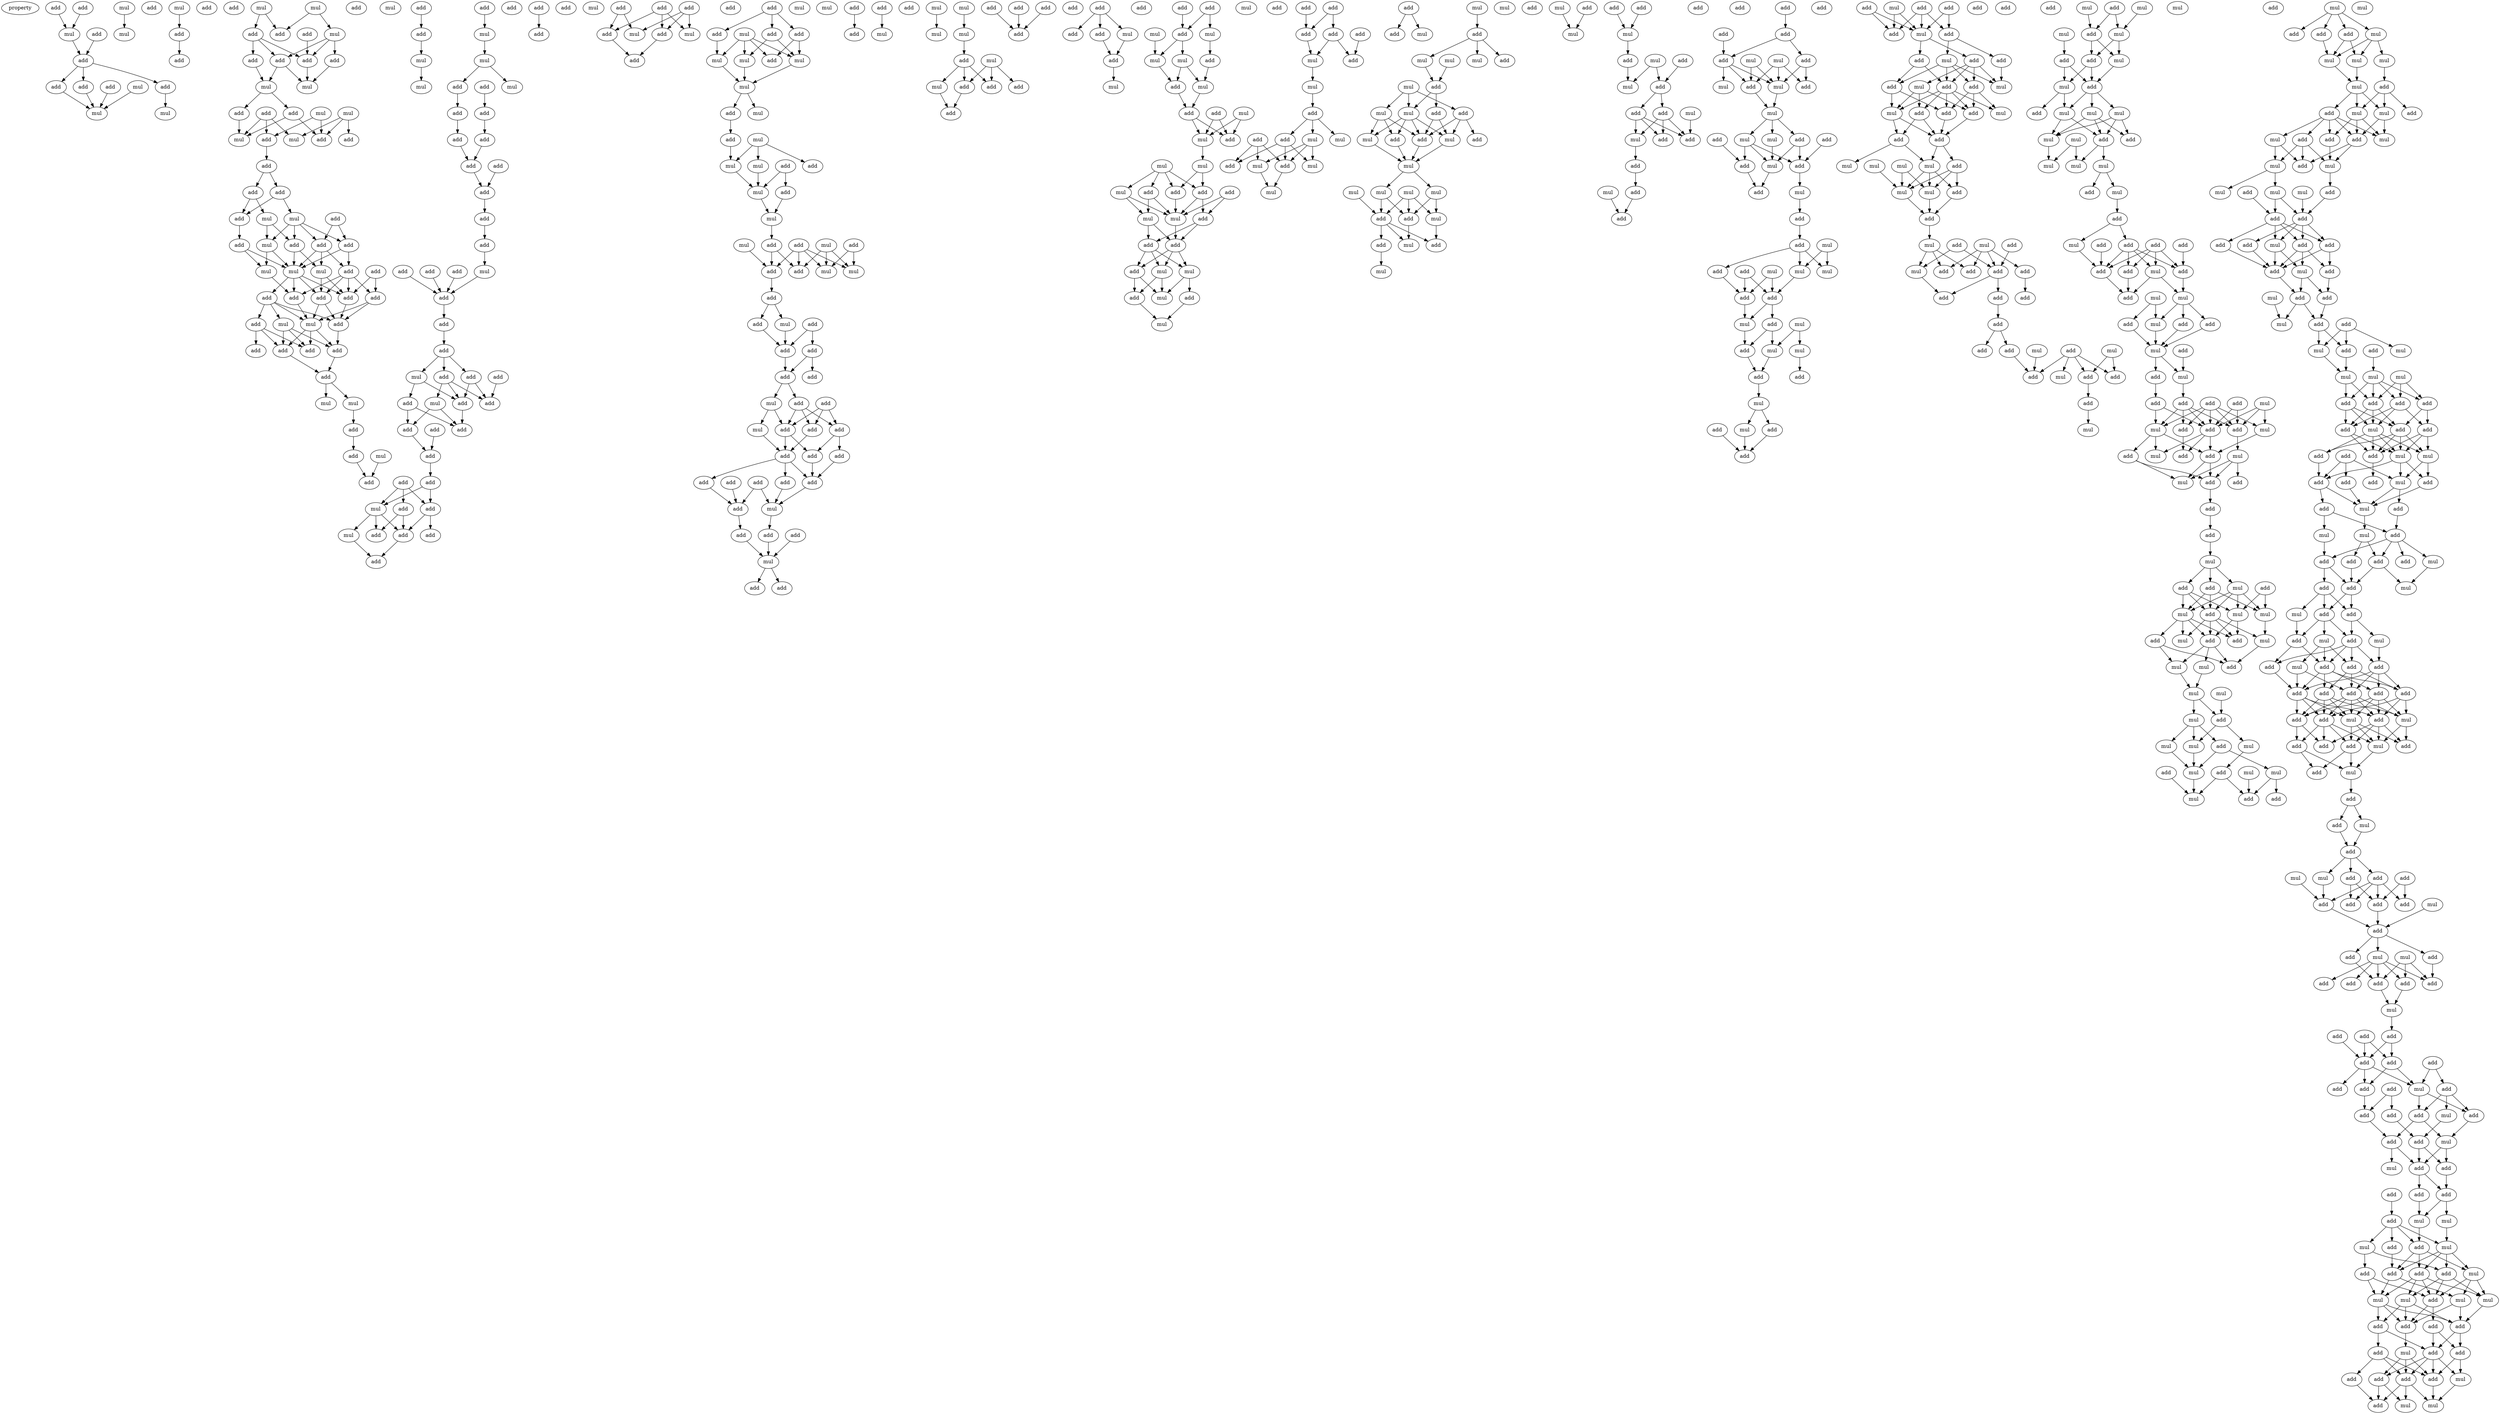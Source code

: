 digraph {
    node [fontcolor=black]
    property [mul=2,lf=1.4]
    0 [ label = add ];
    1 [ label = mul ];
    2 [ label = add ];
    3 [ label = add ];
    4 [ label = mul ];
    5 [ label = mul ];
    6 [ label = add ];
    7 [ label = add ];
    8 [ label = add ];
    9 [ label = add ];
    10 [ label = mul ];
    11 [ label = add ];
    12 [ label = mul ];
    13 [ label = mul ];
    14 [ label = add ];
    15 [ label = mul ];
    16 [ label = add ];
    17 [ label = add ];
    18 [ label = add ];
    19 [ label = mul ];
    20 [ label = mul ];
    21 [ label = add ];
    22 [ label = add ];
    23 [ label = add ];
    24 [ label = add ];
    25 [ label = mul ];
    26 [ label = add ];
    27 [ label = add ];
    28 [ label = add ];
    29 [ label = add ];
    30 [ label = add ];
    31 [ label = mul ];
    32 [ label = mul ];
    33 [ label = add ];
    34 [ label = mul ];
    35 [ label = mul ];
    36 [ label = add ];
    37 [ label = add ];
    38 [ label = add ];
    39 [ label = mul ];
    40 [ label = add ];
    41 [ label = add ];
    42 [ label = mul ];
    43 [ label = add ];
    44 [ label = add ];
    45 [ label = add ];
    46 [ label = mul ];
    47 [ label = add ];
    48 [ label = mul ];
    49 [ label = add ];
    50 [ label = mul ];
    51 [ label = add ];
    52 [ label = add ];
    53 [ label = add ];
    54 [ label = add ];
    55 [ label = mul ];
    56 [ label = mul ];
    57 [ label = add ];
    58 [ label = add ];
    59 [ label = mul ];
    60 [ label = add ];
    61 [ label = add ];
    62 [ label = add ];
    63 [ label = add ];
    64 [ label = add ];
    65 [ label = add ];
    66 [ label = mul ];
    67 [ label = add ];
    68 [ label = mul ];
    69 [ label = add ];
    70 [ label = add ];
    71 [ label = add ];
    72 [ label = add ];
    73 [ label = add ];
    74 [ label = mul ];
    75 [ label = mul ];
    76 [ label = mul ];
    77 [ label = add ];
    78 [ label = add ];
    79 [ label = mul ];
    80 [ label = add ];
    81 [ label = add ];
    82 [ label = add ];
    83 [ label = add ];
    84 [ label = mul ];
    85 [ label = mul ];
    86 [ label = mul ];
    87 [ label = mul ];
    88 [ label = mul ];
    89 [ label = add ];
    90 [ label = add ];
    91 [ label = add ];
    92 [ label = add ];
    93 [ label = add ];
    94 [ label = add ];
    95 [ label = add ];
    96 [ label = add ];
    97 [ label = add ];
    98 [ label = add ];
    99 [ label = add ];
    100 [ label = add ];
    101 [ label = add ];
    102 [ label = add ];
    103 [ label = add ];
    104 [ label = add ];
    105 [ label = add ];
    106 [ label = add ];
    107 [ label = mul ];
    108 [ label = add ];
    109 [ label = add ];
    110 [ label = add ];
    111 [ label = add ];
    112 [ label = add ];
    113 [ label = mul ];
    114 [ label = add ];
    115 [ label = add ];
    116 [ label = mul ];
    117 [ label = add ];
    118 [ label = add ];
    119 [ label = add ];
    120 [ label = add ];
    121 [ label = add ];
    122 [ label = add ];
    123 [ label = add ];
    124 [ label = add ];
    125 [ label = mul ];
    126 [ label = mul ];
    127 [ label = add ];
    128 [ label = add ];
    129 [ label = add ];
    130 [ label = mul ];
    131 [ label = add ];
    132 [ label = add ];
    133 [ label = add ];
    134 [ label = add ];
    135 [ label = add ];
    136 [ label = add ];
    137 [ label = mul ];
    138 [ label = add ];
    139 [ label = add ];
    140 [ label = mul ];
    141 [ label = add ];
    142 [ label = add ];
    143 [ label = add ];
    144 [ label = add ];
    145 [ label = add ];
    146 [ label = add ];
    147 [ label = mul ];
    148 [ label = add ];
    149 [ label = mul ];
    150 [ label = mul ];
    151 [ label = mul ];
    152 [ label = mul ];
    153 [ label = add ];
    154 [ label = mul ];
    155 [ label = mul ];
    156 [ label = mul ];
    157 [ label = add ];
    158 [ label = add ];
    159 [ label = mul ];
    160 [ label = mul ];
    161 [ label = add ];
    162 [ label = mul ];
    163 [ label = add ];
    164 [ label = mul ];
    165 [ label = add ];
    166 [ label = mul ];
    167 [ label = add ];
    168 [ label = mul ];
    169 [ label = add ];
    170 [ label = add ];
    171 [ label = mul ];
    172 [ label = add ];
    173 [ label = mul ];
    174 [ label = add ];
    175 [ label = add ];
    176 [ label = add ];
    177 [ label = mul ];
    178 [ label = mul ];
    179 [ label = add ];
    180 [ label = add ];
    181 [ label = add ];
    182 [ label = add ];
    183 [ label = mul ];
    184 [ label = add ];
    185 [ label = add ];
    186 [ label = add ];
    187 [ label = add ];
    188 [ label = mul ];
    189 [ label = add ];
    190 [ label = add ];
    191 [ label = add ];
    192 [ label = add ];
    193 [ label = add ];
    194 [ label = add ];
    195 [ label = add ];
    196 [ label = add ];
    197 [ label = add ];
    198 [ label = add ];
    199 [ label = mul ];
    200 [ label = add ];
    201 [ label = add ];
    202 [ label = add ];
    203 [ label = mul ];
    204 [ label = add ];
    205 [ label = add ];
    206 [ label = add ];
    207 [ label = add ];
    208 [ label = add ];
    209 [ label = add ];
    210 [ label = mul ];
    211 [ label = mul ];
    212 [ label = mul ];
    213 [ label = mul ];
    214 [ label = add ];
    215 [ label = add ];
    216 [ label = add ];
    217 [ label = mul ];
    218 [ label = add ];
    219 [ label = add ];
    220 [ label = mul ];
    221 [ label = mul ];
    222 [ label = add ];
    223 [ label = add ];
    224 [ label = add ];
    225 [ label = add ];
    226 [ label = add ];
    227 [ label = add ];
    228 [ label = add ];
    229 [ label = add ];
    230 [ label = add ];
    231 [ label = mul ];
    232 [ label = add ];
    233 [ label = add ];
    234 [ label = mul ];
    235 [ label = mul ];
    236 [ label = add ];
    237 [ label = mul ];
    238 [ label = mul ];
    239 [ label = add ];
    240 [ label = add ];
    241 [ label = mul ];
    242 [ label = mul ];
    243 [ label = add ];
    244 [ label = mul ];
    245 [ label = add ];
    246 [ label = add ];
    247 [ label = mul ];
    248 [ label = mul ];
    249 [ label = add ];
    250 [ label = mul ];
    251 [ label = mul ];
    252 [ label = add ];
    253 [ label = add ];
    254 [ label = add ];
    255 [ label = mul ];
    256 [ label = add ];
    257 [ label = mul ];
    258 [ label = mul ];
    259 [ label = add ];
    260 [ label = add ];
    261 [ label = add ];
    262 [ label = mul ];
    263 [ label = add ];
    264 [ label = mul ];
    265 [ label = add ];
    266 [ label = add ];
    267 [ label = mul ];
    268 [ label = add ];
    269 [ label = mul ];
    270 [ label = add ];
    271 [ label = add ];
    272 [ label = add ];
    273 [ label = add ];
    274 [ label = add ];
    275 [ label = mul ];
    276 [ label = add ];
    277 [ label = mul ];
    278 [ label = add ];
    279 [ label = add ];
    280 [ label = add ];
    281 [ label = mul ];
    282 [ label = mul ];
    283 [ label = add ];
    284 [ label = add ];
    285 [ label = mul ];
    286 [ label = mul ];
    287 [ label = mul ];
    288 [ label = add ];
    289 [ label = mul ];
    290 [ label = add ];
    291 [ label = mul ];
    292 [ label = mul ];
    293 [ label = add ];
    294 [ label = mul ];
    295 [ label = mul ];
    296 [ label = add ];
    297 [ label = mul ];
    298 [ label = add ];
    299 [ label = mul ];
    300 [ label = add ];
    301 [ label = mul ];
    302 [ label = add ];
    303 [ label = mul ];
    304 [ label = mul ];
    305 [ label = add ];
    306 [ label = add ];
    307 [ label = mul ];
    308 [ label = add ];
    309 [ label = mul ];
    310 [ label = mul ];
    311 [ label = mul ];
    312 [ label = mul ];
    313 [ label = add ];
    314 [ label = mul ];
    315 [ label = add ];
    316 [ label = mul ];
    317 [ label = add ];
    318 [ label = mul ];
    319 [ label = add ];
    320 [ label = add ];
    321 [ label = mul ];
    322 [ label = mul ];
    323 [ label = add ];
    324 [ label = add ];
    325 [ label = add ];
    326 [ label = mul ];
    327 [ label = add ];
    328 [ label = mul ];
    329 [ label = mul ];
    330 [ label = add ];
    331 [ label = add ];
    332 [ label = add ];
    333 [ label = add ];
    334 [ label = mul ];
    335 [ label = add ];
    336 [ label = mul ];
    337 [ label = add ];
    338 [ label = add ];
    339 [ label = add ];
    340 [ label = mul ];
    341 [ label = add ];
    342 [ label = mul ];
    343 [ label = add ];
    344 [ label = add ];
    345 [ label = add ];
    346 [ label = add ];
    347 [ label = add ];
    348 [ label = mul ];
    349 [ label = mul ];
    350 [ label = add ];
    351 [ label = add ];
    352 [ label = mul ];
    353 [ label = add ];
    354 [ label = mul ];
    355 [ label = add ];
    356 [ label = mul ];
    357 [ label = mul ];
    358 [ label = add ];
    359 [ label = mul ];
    360 [ label = add ];
    361 [ label = add ];
    362 [ label = add ];
    363 [ label = add ];
    364 [ label = mul ];
    365 [ label = mul ];
    366 [ label = add ];
    367 [ label = add ];
    368 [ label = add ];
    369 [ label = mul ];
    370 [ label = add ];
    371 [ label = mul ];
    372 [ label = mul ];
    373 [ label = add ];
    374 [ label = add ];
    375 [ label = mul ];
    376 [ label = add ];
    377 [ label = add ];
    378 [ label = mul ];
    379 [ label = mul ];
    380 [ label = add ];
    381 [ label = mul ];
    382 [ label = mul ];
    383 [ label = add ];
    384 [ label = add ];
    385 [ label = add ];
    386 [ label = mul ];
    387 [ label = add ];
    388 [ label = add ];
    389 [ label = mul ];
    390 [ label = add ];
    391 [ label = add ];
    392 [ label = add ];
    393 [ label = mul ];
    394 [ label = add ];
    395 [ label = add ];
    396 [ label = mul ];
    397 [ label = add ];
    398 [ label = add ];
    399 [ label = add ];
    400 [ label = add ];
    401 [ label = mul ];
    402 [ label = add ];
    403 [ label = mul ];
    404 [ label = add ];
    405 [ label = mul ];
    406 [ label = add ];
    407 [ label = mul ];
    408 [ label = add ];
    409 [ label = mul ];
    410 [ label = add ];
    411 [ label = add ];
    412 [ label = add ];
    413 [ label = add ];
    414 [ label = mul ];
    415 [ label = add ];
    416 [ label = mul ];
    417 [ label = mul ];
    418 [ label = mul ];
    419 [ label = add ];
    420 [ label = mul ];
    421 [ label = mul ];
    422 [ label = add ];
    423 [ label = mul ];
    424 [ label = add ];
    425 [ label = add ];
    426 [ label = mul ];
    427 [ label = add ];
    428 [ label = add ];
    429 [ label = mul ];
    430 [ label = add ];
    431 [ label = add ];
    432 [ label = add ];
    433 [ label = add ];
    434 [ label = add ];
    435 [ label = add ];
    436 [ label = add ];
    437 [ label = add ];
    438 [ label = mul ];
    439 [ label = mul ];
    440 [ label = add ];
    441 [ label = mul ];
    442 [ label = add ];
    443 [ label = add ];
    444 [ label = add ];
    445 [ label = add ];
    446 [ label = mul ];
    447 [ label = add ];
    448 [ label = add ];
    449 [ label = add ];
    450 [ label = add ];
    451 [ label = mul ];
    452 [ label = mul ];
    453 [ label = add ];
    454 [ label = mul ];
    455 [ label = mul ];
    456 [ label = add ];
    457 [ label = add ];
    458 [ label = mul ];
    459 [ label = add ];
    460 [ label = mul ];
    461 [ label = mul ];
    462 [ label = add ];
    463 [ label = mul ];
    464 [ label = mul ];
    465 [ label = mul ];
    466 [ label = mul ];
    467 [ label = add ];
    468 [ label = add ];
    469 [ label = mul ];
    470 [ label = mul ];
    471 [ label = mul ];
    472 [ label = add ];
    473 [ label = mul ];
    474 [ label = mul ];
    475 [ label = add ];
    476 [ label = add ];
    477 [ label = add ];
    478 [ label = add ];
    479 [ label = add ];
    480 [ label = mul ];
    481 [ label = add ];
    482 [ label = mul ];
    483 [ label = add ];
    484 [ label = add ];
    485 [ label = mul ];
    486 [ label = mul ];
    487 [ label = add ];
    488 [ label = add ];
    489 [ label = add ];
    490 [ label = mul ];
    491 [ label = add ];
    492 [ label = add ];
    493 [ label = mul ];
    494 [ label = add ];
    495 [ label = mul ];
    496 [ label = add ];
    497 [ label = add ];
    498 [ label = mul ];
    499 [ label = add ];
    500 [ label = add ];
    501 [ label = add ];
    502 [ label = add ];
    503 [ label = mul ];
    504 [ label = add ];
    505 [ label = mul ];
    506 [ label = add ];
    507 [ label = add ];
    508 [ label = mul ];
    509 [ label = mul ];
    510 [ label = add ];
    511 [ label = add ];
    512 [ label = mul ];
    513 [ label = add ];
    514 [ label = add ];
    515 [ label = add ];
    516 [ label = mul ];
    517 [ label = add ];
    518 [ label = add ];
    519 [ label = add ];
    520 [ label = mul ];
    521 [ label = add ];
    522 [ label = mul ];
    523 [ label = mul ];
    524 [ label = mul ];
    525 [ label = add ];
    526 [ label = mul ];
    527 [ label = add ];
    528 [ label = add ];
    529 [ label = add ];
    530 [ label = mul ];
    531 [ label = add ];
    532 [ label = mul ];
    533 [ label = mul ];
    534 [ label = mul ];
    535 [ label = mul ];
    536 [ label = add ];
    537 [ label = mul ];
    538 [ label = mul ];
    539 [ label = add ];
    540 [ label = mul ];
    541 [ label = mul ];
    542 [ label = mul ];
    543 [ label = mul ];
    544 [ label = add ];
    545 [ label = add ];
    546 [ label = mul ];
    547 [ label = add ];
    548 [ label = mul ];
    549 [ label = add ];
    550 [ label = mul ];
    551 [ label = add ];
    552 [ label = add ];
    553 [ label = mul ];
    554 [ label = add ];
    555 [ label = mul ];
    556 [ label = mul ];
    557 [ label = mul ];
    558 [ label = add ];
    559 [ label = mul ];
    560 [ label = mul ];
    561 [ label = add ];
    562 [ label = add ];
    563 [ label = mul ];
    564 [ label = add ];
    565 [ label = add ];
    566 [ label = add ];
    567 [ label = mul ];
    568 [ label = mul ];
    569 [ label = mul ];
    570 [ label = mul ];
    571 [ label = add ];
    572 [ label = mul ];
    573 [ label = add ];
    574 [ label = add ];
    575 [ label = mul ];
    576 [ label = mul ];
    577 [ label = add ];
    578 [ label = add ];
    579 [ label = add ];
    580 [ label = add ];
    581 [ label = add ];
    582 [ label = add ];
    583 [ label = mul ];
    584 [ label = add ];
    585 [ label = add ];
    586 [ label = mul ];
    587 [ label = add ];
    588 [ label = mul ];
    589 [ label = add ];
    590 [ label = add ];
    591 [ label = mul ];
    592 [ label = add ];
    593 [ label = mul ];
    594 [ label = mul ];
    595 [ label = add ];
    596 [ label = add ];
    597 [ label = mul ];
    598 [ label = mul ];
    599 [ label = mul ];
    600 [ label = add ];
    601 [ label = add ];
    602 [ label = add ];
    603 [ label = add ];
    604 [ label = mul ];
    605 [ label = add ];
    606 [ label = add ];
    607 [ label = add ];
    608 [ label = add ];
    609 [ label = add ];
    610 [ label = mul ];
    611 [ label = add ];
    612 [ label = mul ];
    613 [ label = add ];
    614 [ label = add ];
    615 [ label = add ];
    616 [ label = mul ];
    617 [ label = add ];
    618 [ label = add ];
    619 [ label = mul ];
    620 [ label = add ];
    621 [ label = mul ];
    622 [ label = mul ];
    623 [ label = add ];
    624 [ label = mul ];
    625 [ label = add ];
    626 [ label = add ];
    627 [ label = add ];
    628 [ label = add ];
    629 [ label = add ];
    630 [ label = mul ];
    631 [ label = add ];
    632 [ label = mul ];
    633 [ label = add ];
    634 [ label = add ];
    635 [ label = add ];
    636 [ label = mul ];
    637 [ label = add ];
    638 [ label = mul ];
    639 [ label = add ];
    640 [ label = add ];
    641 [ label = mul ];
    642 [ label = add ];
    643 [ label = add ];
    644 [ label = add ];
    645 [ label = add ];
    646 [ label = add ];
    647 [ label = add ];
    648 [ label = add ];
    649 [ label = add ];
    650 [ label = mul ];
    651 [ label = add ];
    652 [ label = add ];
    653 [ label = mul ];
    654 [ label = add ];
    655 [ label = add ];
    656 [ label = add ];
    657 [ label = add ];
    658 [ label = mul ];
    659 [ label = add ];
    660 [ label = mul ];
    661 [ label = add ];
    662 [ label = add ];
    663 [ label = mul ];
    664 [ label = add ];
    665 [ label = mul ];
    666 [ label = add ];
    667 [ label = add ];
    668 [ label = mul ];
    669 [ label = add ];
    670 [ label = add ];
    671 [ label = mul ];
    672 [ label = add ];
    673 [ label = add ];
    674 [ label = add ];
    675 [ label = add ];
    676 [ label = add ];
    677 [ label = mul ];
    678 [ label = mul ];
    679 [ label = add ];
    680 [ label = add ];
    681 [ label = add ];
    682 [ label = add ];
    683 [ label = add ];
    684 [ label = add ];
    685 [ label = mul ];
    686 [ label = add ];
    687 [ label = add ];
    688 [ label = add ];
    689 [ label = add ];
    690 [ label = add ];
    691 [ label = add ];
    692 [ label = add ];
    693 [ label = mul ];
    694 [ label = add ];
    695 [ label = add ];
    696 [ label = add ];
    697 [ label = mul ];
    698 [ label = add ];
    699 [ label = add ];
    700 [ label = add ];
    701 [ label = add ];
    702 [ label = add ];
    703 [ label = add ];
    704 [ label = mul ];
    705 [ label = add ];
    706 [ label = add ];
    707 [ label = mul ];
    708 [ label = add ];
    709 [ label = add ];
    710 [ label = add ];
    711 [ label = mul ];
    712 [ label = mul ];
    713 [ label = add ];
    714 [ label = mul ];
    715 [ label = add ];
    716 [ label = mul ];
    717 [ label = mul ];
    718 [ label = add ];
    719 [ label = add ];
    720 [ label = add ];
    721 [ label = add ];
    722 [ label = mul ];
    723 [ label = add ];
    724 [ label = mul ];
    725 [ label = mul ];
    726 [ label = add ];
    727 [ label = mul ];
    728 [ label = mul ];
    729 [ label = add ];
    730 [ label = add ];
    731 [ label = add ];
    732 [ label = add ];
    733 [ label = add ];
    734 [ label = add ];
    735 [ label = add ];
    736 [ label = mul ];
    737 [ label = add ];
    738 [ label = add ];
    739 [ label = mul ];
    740 [ label = add ];
    741 [ label = add ];
    742 [ label = mul ];
    743 [ label = add ];
    744 [ label = mul ];
    0 -> 5 [ name = 0 ];
    1 -> 4 [ name = 1 ];
    2 -> 5 [ name = 2 ];
    3 -> 6 [ name = 3 ];
    5 -> 6 [ name = 4 ];
    6 -> 8 [ name = 5 ];
    6 -> 9 [ name = 6 ];
    6 -> 11 [ name = 7 ];
    7 -> 12 [ name = 8 ];
    8 -> 12 [ name = 9 ];
    9 -> 13 [ name = 10 ];
    10 -> 12 [ name = 11 ];
    11 -> 12 [ name = 12 ];
    15 -> 17 [ name = 13 ];
    17 -> 21 [ name = 14 ];
    19 -> 22 [ name = 15 ];
    19 -> 24 [ name = 16 ];
    20 -> 24 [ name = 17 ];
    20 -> 25 [ name = 18 ];
    22 -> 28 [ name = 19 ];
    22 -> 29 [ name = 20 ];
    22 -> 30 [ name = 21 ];
    23 -> 29 [ name = 22 ];
    25 -> 26 [ name = 23 ];
    25 -> 29 [ name = 24 ];
    25 -> 30 [ name = 25 ];
    26 -> 31 [ name = 26 ];
    28 -> 32 [ name = 27 ];
    29 -> 31 [ name = 28 ];
    30 -> 31 [ name = 29 ];
    30 -> 32 [ name = 30 ];
    32 -> 33 [ name = 31 ];
    32 -> 37 [ name = 32 ];
    33 -> 39 [ name = 33 ];
    33 -> 40 [ name = 34 ];
    34 -> 38 [ name = 35 ];
    34 -> 40 [ name = 36 ];
    34 -> 42 [ name = 37 ];
    35 -> 40 [ name = 38 ];
    35 -> 41 [ name = 39 ];
    36 -> 39 [ name = 40 ];
    36 -> 41 [ name = 41 ];
    36 -> 42 [ name = 42 ];
    37 -> 39 [ name = 43 ];
    41 -> 43 [ name = 44 ];
    43 -> 44 [ name = 45 ];
    43 -> 45 [ name = 46 ];
    44 -> 46 [ name = 47 ];
    44 -> 47 [ name = 48 ];
    45 -> 47 [ name = 49 ];
    45 -> 48 [ name = 50 ];
    46 -> 50 [ name = 51 ];
    46 -> 54 [ name = 52 ];
    47 -> 52 [ name = 53 ];
    48 -> 50 [ name = 54 ];
    48 -> 51 [ name = 55 ];
    48 -> 53 [ name = 56 ];
    48 -> 54 [ name = 57 ];
    49 -> 51 [ name = 58 ];
    49 -> 53 [ name = 59 ];
    50 -> 55 [ name = 60 ];
    50 -> 59 [ name = 61 ];
    51 -> 55 [ name = 62 ];
    51 -> 56 [ name = 63 ];
    51 -> 58 [ name = 64 ];
    52 -> 55 [ name = 65 ];
    52 -> 59 [ name = 66 ];
    53 -> 55 [ name = 67 ];
    53 -> 58 [ name = 68 ];
    54 -> 55 [ name = 69 ];
    54 -> 56 [ name = 70 ];
    55 -> 60 [ name = 71 ];
    55 -> 61 [ name = 72 ];
    55 -> 62 [ name = 73 ];
    55 -> 63 [ name = 74 ];
    56 -> 60 [ name = 75 ];
    56 -> 61 [ name = 76 ];
    57 -> 60 [ name = 77 ];
    57 -> 64 [ name = 78 ];
    58 -> 60 [ name = 79 ];
    58 -> 61 [ name = 80 ];
    58 -> 63 [ name = 81 ];
    58 -> 64 [ name = 82 ];
    59 -> 63 [ name = 83 ];
    60 -> 65 [ name = 84 ];
    61 -> 65 [ name = 85 ];
    61 -> 68 [ name = 86 ];
    62 -> 65 [ name = 87 ];
    62 -> 66 [ name = 88 ];
    62 -> 67 [ name = 89 ];
    62 -> 68 [ name = 90 ];
    63 -> 68 [ name = 91 ];
    64 -> 65 [ name = 92 ];
    64 -> 68 [ name = 93 ];
    65 -> 71 [ name = 94 ];
    66 -> 69 [ name = 95 ];
    66 -> 71 [ name = 96 ];
    66 -> 72 [ name = 97 ];
    67 -> 69 [ name = 98 ];
    67 -> 70 [ name = 99 ];
    67 -> 72 [ name = 100 ];
    68 -> 69 [ name = 101 ];
    68 -> 71 [ name = 102 ];
    68 -> 72 [ name = 103 ];
    69 -> 73 [ name = 104 ];
    71 -> 73 [ name = 105 ];
    73 -> 74 [ name = 106 ];
    73 -> 75 [ name = 107 ];
    75 -> 77 [ name = 108 ];
    77 -> 78 [ name = 109 ];
    78 -> 81 [ name = 110 ];
    79 -> 81 [ name = 111 ];
    80 -> 82 [ name = 112 ];
    82 -> 84 [ name = 113 ];
    83 -> 85 [ name = 114 ];
    84 -> 86 [ name = 115 ];
    85 -> 87 [ name = 116 ];
    87 -> 88 [ name = 117 ];
    87 -> 90 [ name = 118 ];
    89 -> 92 [ name = 119 ];
    90 -> 93 [ name = 120 ];
    92 -> 94 [ name = 121 ];
    93 -> 95 [ name = 122 ];
    94 -> 96 [ name = 123 ];
    95 -> 96 [ name = 124 ];
    96 -> 98 [ name = 125 ];
    97 -> 98 [ name = 126 ];
    98 -> 100 [ name = 127 ];
    99 -> 101 [ name = 128 ];
    100 -> 102 [ name = 129 ];
    102 -> 107 [ name = 130 ];
    103 -> 108 [ name = 131 ];
    104 -> 108 [ name = 132 ];
    105 -> 108 [ name = 133 ];
    107 -> 108 [ name = 134 ];
    108 -> 109 [ name = 135 ];
    109 -> 110 [ name = 136 ];
    110 -> 112 [ name = 137 ];
    110 -> 113 [ name = 138 ];
    110 -> 114 [ name = 139 ];
    111 -> 117 [ name = 140 ];
    112 -> 115 [ name = 141 ];
    112 -> 117 [ name = 142 ];
    113 -> 115 [ name = 143 ];
    113 -> 118 [ name = 144 ];
    114 -> 115 [ name = 145 ];
    114 -> 116 [ name = 146 ];
    114 -> 117 [ name = 147 ];
    115 -> 120 [ name = 148 ];
    116 -> 119 [ name = 149 ];
    116 -> 120 [ name = 150 ];
    118 -> 119 [ name = 151 ];
    118 -> 120 [ name = 152 ];
    119 -> 122 [ name = 153 ];
    121 -> 122 [ name = 154 ];
    122 -> 123 [ name = 155 ];
    123 -> 126 [ name = 156 ];
    123 -> 127 [ name = 157 ];
    124 -> 126 [ name = 158 ];
    124 -> 127 [ name = 159 ];
    124 -> 128 [ name = 160 ];
    126 -> 130 [ name = 161 ];
    126 -> 131 [ name = 162 ];
    126 -> 132 [ name = 163 ];
    127 -> 129 [ name = 164 ];
    127 -> 131 [ name = 165 ];
    128 -> 131 [ name = 166 ];
    128 -> 132 [ name = 167 ];
    130 -> 133 [ name = 168 ];
    131 -> 133 [ name = 169 ];
    134 -> 138 [ name = 170 ];
    134 -> 139 [ name = 171 ];
    134 -> 140 [ name = 172 ];
    135 -> 137 [ name = 173 ];
    135 -> 138 [ name = 174 ];
    136 -> 137 [ name = 175 ];
    136 -> 139 [ name = 176 ];
    136 -> 140 [ name = 177 ];
    138 -> 141 [ name = 178 ];
    139 -> 141 [ name = 179 ];
    143 -> 144 [ name = 180 ];
    143 -> 145 [ name = 181 ];
    143 -> 146 [ name = 182 ];
    144 -> 149 [ name = 183 ];
    144 -> 151 [ name = 184 ];
    145 -> 150 [ name = 185 ];
    146 -> 148 [ name = 186 ];
    146 -> 149 [ name = 187 ];
    147 -> 148 [ name = 188 ];
    147 -> 149 [ name = 189 ];
    147 -> 150 [ name = 190 ];
    147 -> 151 [ name = 191 ];
    149 -> 152 [ name = 192 ];
    150 -> 152 [ name = 193 ];
    151 -> 152 [ name = 194 ];
    152 -> 153 [ name = 195 ];
    152 -> 154 [ name = 196 ];
    153 -> 157 [ name = 197 ];
    155 -> 158 [ name = 198 ];
    155 -> 159 [ name = 199 ];
    155 -> 160 [ name = 200 ];
    157 -> 159 [ name = 201 ];
    159 -> 162 [ name = 202 ];
    160 -> 162 [ name = 203 ];
    161 -> 162 [ name = 204 ];
    161 -> 163 [ name = 205 ];
    162 -> 164 [ name = 206 ];
    163 -> 164 [ name = 207 ];
    164 -> 165 [ name = 208 ];
    165 -> 170 [ name = 209 ];
    165 -> 172 [ name = 210 ];
    166 -> 170 [ name = 211 ];
    166 -> 171 [ name = 212 ];
    166 -> 173 [ name = 213 ];
    167 -> 170 [ name = 214 ];
    167 -> 171 [ name = 215 ];
    167 -> 172 [ name = 216 ];
    167 -> 173 [ name = 217 ];
    168 -> 172 [ name = 218 ];
    169 -> 171 [ name = 219 ];
    169 -> 173 [ name = 220 ];
    172 -> 174 [ name = 221 ];
    174 -> 175 [ name = 222 ];
    174 -> 178 [ name = 223 ];
    175 -> 179 [ name = 224 ];
    176 -> 179 [ name = 225 ];
    176 -> 180 [ name = 226 ];
    178 -> 179 [ name = 227 ];
    179 -> 181 [ name = 228 ];
    180 -> 181 [ name = 229 ];
    180 -> 182 [ name = 230 ];
    181 -> 183 [ name = 231 ];
    181 -> 184 [ name = 232 ];
    183 -> 186 [ name = 233 ];
    183 -> 188 [ name = 234 ];
    184 -> 186 [ name = 235 ];
    184 -> 187 [ name = 236 ];
    184 -> 189 [ name = 237 ];
    185 -> 186 [ name = 238 ];
    185 -> 187 [ name = 239 ];
    185 -> 189 [ name = 240 ];
    186 -> 190 [ name = 241 ];
    186 -> 192 [ name = 242 ];
    187 -> 191 [ name = 243 ];
    187 -> 192 [ name = 244 ];
    188 -> 190 [ name = 245 ];
    189 -> 190 [ name = 246 ];
    190 -> 194 [ name = 247 ];
    190 -> 195 [ name = 248 ];
    190 -> 196 [ name = 249 ];
    191 -> 195 [ name = 250 ];
    192 -> 195 [ name = 251 ];
    193 -> 198 [ name = 252 ];
    193 -> 199 [ name = 253 ];
    194 -> 198 [ name = 254 ];
    195 -> 199 [ name = 255 ];
    196 -> 199 [ name = 256 ];
    197 -> 198 [ name = 257 ];
    198 -> 200 [ name = 258 ];
    199 -> 201 [ name = 259 ];
    200 -> 203 [ name = 260 ];
    201 -> 203 [ name = 261 ];
    202 -> 203 [ name = 262 ];
    203 -> 204 [ name = 263 ];
    203 -> 205 [ name = 264 ];
    206 -> 207 [ name = 265 ];
    208 -> 210 [ name = 266 ];
    211 -> 212 [ name = 267 ];
    213 -> 217 [ name = 268 ];
    214 -> 218 [ name = 269 ];
    215 -> 218 [ name = 270 ];
    216 -> 218 [ name = 271 ];
    217 -> 219 [ name = 272 ];
    219 -> 221 [ name = 273 ];
    219 -> 223 [ name = 274 ];
    219 -> 225 [ name = 275 ];
    220 -> 223 [ name = 276 ];
    220 -> 224 [ name = 277 ];
    220 -> 225 [ name = 278 ];
    221 -> 226 [ name = 279 ];
    225 -> 226 [ name = 280 ];
    227 -> 228 [ name = 281 ];
    227 -> 230 [ name = 282 ];
    227 -> 231 [ name = 283 ];
    230 -> 232 [ name = 284 ];
    231 -> 232 [ name = 285 ];
    232 -> 235 [ name = 286 ];
    233 -> 239 [ name = 287 ];
    236 -> 237 [ name = 288 ];
    236 -> 239 [ name = 289 ];
    237 -> 240 [ name = 290 ];
    238 -> 241 [ name = 291 ];
    239 -> 241 [ name = 292 ];
    239 -> 242 [ name = 293 ];
    240 -> 244 [ name = 294 ];
    241 -> 243 [ name = 295 ];
    242 -> 243 [ name = 296 ];
    242 -> 244 [ name = 297 ];
    243 -> 245 [ name = 298 ];
    244 -> 245 [ name = 299 ];
    245 -> 248 [ name = 300 ];
    245 -> 249 [ name = 301 ];
    246 -> 248 [ name = 302 ];
    246 -> 249 [ name = 303 ];
    247 -> 248 [ name = 304 ];
    247 -> 249 [ name = 305 ];
    248 -> 251 [ name = 306 ];
    250 -> 252 [ name = 307 ];
    250 -> 253 [ name = 308 ];
    250 -> 255 [ name = 309 ];
    250 -> 256 [ name = 310 ];
    251 -> 253 [ name = 311 ];
    251 -> 256 [ name = 312 ];
    252 -> 257 [ name = 313 ];
    252 -> 258 [ name = 314 ];
    253 -> 258 [ name = 315 ];
    253 -> 259 [ name = 316 ];
    254 -> 258 [ name = 317 ];
    254 -> 259 [ name = 318 ];
    255 -> 257 [ name = 319 ];
    255 -> 258 [ name = 320 ];
    256 -> 258 [ name = 321 ];
    257 -> 260 [ name = 322 ];
    257 -> 261 [ name = 323 ];
    258 -> 261 [ name = 324 ];
    259 -> 260 [ name = 325 ];
    259 -> 261 [ name = 326 ];
    260 -> 262 [ name = 327 ];
    260 -> 263 [ name = 328 ];
    260 -> 264 [ name = 329 ];
    261 -> 262 [ name = 330 ];
    261 -> 263 [ name = 331 ];
    261 -> 264 [ name = 332 ];
    262 -> 266 [ name = 333 ];
    262 -> 267 [ name = 334 ];
    263 -> 266 [ name = 335 ];
    263 -> 267 [ name = 336 ];
    264 -> 265 [ name = 337 ];
    264 -> 267 [ name = 338 ];
    265 -> 269 [ name = 339 ];
    266 -> 269 [ name = 340 ];
    270 -> 272 [ name = 341 ];
    270 -> 273 [ name = 342 ];
    271 -> 273 [ name = 343 ];
    272 -> 275 [ name = 344 ];
    272 -> 276 [ name = 345 ];
    273 -> 275 [ name = 346 ];
    274 -> 276 [ name = 347 ];
    275 -> 277 [ name = 348 ];
    277 -> 278 [ name = 349 ];
    278 -> 280 [ name = 350 ];
    278 -> 281 [ name = 351 ];
    278 -> 282 [ name = 352 ];
    279 -> 283 [ name = 353 ];
    279 -> 284 [ name = 354 ];
    279 -> 286 [ name = 355 ];
    280 -> 283 [ name = 356 ];
    280 -> 284 [ name = 357 ];
    280 -> 285 [ name = 358 ];
    281 -> 284 [ name = 359 ];
    281 -> 285 [ name = 360 ];
    281 -> 286 [ name = 361 ];
    284 -> 287 [ name = 362 ];
    286 -> 287 [ name = 363 ];
    288 -> 290 [ name = 364 ];
    288 -> 291 [ name = 365 ];
    289 -> 293 [ name = 366 ];
    293 -> 294 [ name = 367 ];
    293 -> 295 [ name = 368 ];
    293 -> 296 [ name = 369 ];
    294 -> 298 [ name = 370 ];
    297 -> 298 [ name = 371 ];
    298 -> 301 [ name = 372 ];
    298 -> 302 [ name = 373 ];
    299 -> 300 [ name = 374 ];
    299 -> 301 [ name = 375 ];
    299 -> 303 [ name = 376 ];
    300 -> 305 [ name = 377 ];
    300 -> 306 [ name = 378 ];
    300 -> 307 [ name = 379 ];
    301 -> 304 [ name = 380 ];
    301 -> 306 [ name = 381 ];
    301 -> 307 [ name = 382 ];
    301 -> 308 [ name = 383 ];
    302 -> 306 [ name = 384 ];
    302 -> 307 [ name = 385 ];
    303 -> 304 [ name = 386 ];
    303 -> 306 [ name = 387 ];
    303 -> 308 [ name = 388 ];
    304 -> 309 [ name = 389 ];
    306 -> 309 [ name = 390 ];
    307 -> 309 [ name = 391 ];
    308 -> 309 [ name = 392 ];
    309 -> 311 [ name = 393 ];
    309 -> 314 [ name = 394 ];
    310 -> 315 [ name = 395 ];
    310 -> 316 [ name = 396 ];
    310 -> 317 [ name = 397 ];
    311 -> 315 [ name = 398 ];
    311 -> 317 [ name = 399 ];
    312 -> 317 [ name = 400 ];
    314 -> 315 [ name = 401 ];
    314 -> 316 [ name = 402 ];
    315 -> 318 [ name = 403 ];
    316 -> 319 [ name = 404 ];
    317 -> 318 [ name = 405 ];
    317 -> 319 [ name = 406 ];
    317 -> 320 [ name = 407 ];
    320 -> 321 [ name = 408 ];
    322 -> 326 [ name = 409 ];
    323 -> 326 [ name = 410 ];
    324 -> 328 [ name = 411 ];
    327 -> 328 [ name = 412 ];
    328 -> 331 [ name = 413 ];
    329 -> 333 [ name = 414 ];
    329 -> 334 [ name = 415 ];
    330 -> 333 [ name = 416 ];
    331 -> 334 [ name = 417 ];
    333 -> 335 [ name = 418 ];
    333 -> 337 [ name = 419 ];
    335 -> 338 [ name = 420 ];
    335 -> 339 [ name = 421 ];
    335 -> 340 [ name = 422 ];
    336 -> 339 [ name = 423 ];
    337 -> 338 [ name = 424 ];
    337 -> 339 [ name = 425 ];
    337 -> 340 [ name = 426 ];
    340 -> 341 [ name = 427 ];
    341 -> 343 [ name = 428 ];
    342 -> 345 [ name = 429 ];
    343 -> 345 [ name = 430 ];
    344 -> 347 [ name = 431 ];
    346 -> 350 [ name = 432 ];
    347 -> 350 [ name = 433 ];
    347 -> 351 [ name = 434 ];
    348 -> 354 [ name = 435 ];
    348 -> 355 [ name = 436 ];
    349 -> 353 [ name = 437 ];
    349 -> 354 [ name = 438 ];
    349 -> 355 [ name = 439 ];
    350 -> 352 [ name = 440 ];
    350 -> 354 [ name = 441 ];
    350 -> 355 [ name = 442 ];
    351 -> 353 [ name = 443 ];
    351 -> 354 [ name = 444 ];
    354 -> 356 [ name = 445 ];
    355 -> 356 [ name = 446 ];
    356 -> 357 [ name = 447 ];
    356 -> 359 [ name = 448 ];
    356 -> 361 [ name = 449 ];
    357 -> 362 [ name = 450 ];
    357 -> 363 [ name = 451 ];
    357 -> 364 [ name = 452 ];
    358 -> 362 [ name = 453 ];
    359 -> 364 [ name = 454 ];
    360 -> 363 [ name = 455 ];
    361 -> 362 [ name = 456 ];
    361 -> 364 [ name = 457 ];
    362 -> 365 [ name = 458 ];
    363 -> 366 [ name = 459 ];
    364 -> 366 [ name = 460 ];
    365 -> 368 [ name = 461 ];
    368 -> 370 [ name = 462 ];
    369 -> 371 [ name = 463 ];
    369 -> 375 [ name = 464 ];
    370 -> 371 [ name = 465 ];
    370 -> 373 [ name = 466 ];
    370 -> 375 [ name = 467 ];
    372 -> 376 [ name = 468 ];
    372 -> 377 [ name = 469 ];
    373 -> 376 [ name = 470 ];
    374 -> 376 [ name = 471 ];
    374 -> 377 [ name = 472 ];
    375 -> 377 [ name = 473 ];
    376 -> 378 [ name = 474 ];
    377 -> 378 [ name = 475 ];
    377 -> 380 [ name = 476 ];
    378 -> 383 [ name = 477 ];
    379 -> 381 [ name = 478 ];
    379 -> 382 [ name = 479 ];
    380 -> 382 [ name = 480 ];
    380 -> 383 [ name = 481 ];
    381 -> 384 [ name = 482 ];
    382 -> 385 [ name = 483 ];
    383 -> 385 [ name = 484 ];
    385 -> 386 [ name = 485 ];
    386 -> 388 [ name = 486 ];
    386 -> 389 [ name = 487 ];
    387 -> 390 [ name = 488 ];
    388 -> 390 [ name = 489 ];
    389 -> 390 [ name = 490 ];
    391 -> 395 [ name = 491 ];
    391 -> 396 [ name = 492 ];
    392 -> 395 [ name = 493 ];
    392 -> 396 [ name = 494 ];
    392 -> 397 [ name = 495 ];
    393 -> 395 [ name = 496 ];
    393 -> 396 [ name = 497 ];
    394 -> 396 [ name = 498 ];
    394 -> 397 [ name = 499 ];
    396 -> 398 [ name = 500 ];
    396 -> 400 [ name = 501 ];
    397 -> 399 [ name = 502 ];
    397 -> 401 [ name = 503 ];
    398 -> 403 [ name = 504 ];
    398 -> 404 [ name = 505 ];
    398 -> 405 [ name = 506 ];
    398 -> 406 [ name = 507 ];
    399 -> 403 [ name = 508 ];
    400 -> 402 [ name = 509 ];
    400 -> 404 [ name = 510 ];
    401 -> 402 [ name = 511 ];
    401 -> 403 [ name = 512 ];
    401 -> 404 [ name = 513 ];
    401 -> 406 [ name = 514 ];
    402 -> 409 [ name = 515 ];
    402 -> 411 [ name = 516 ];
    404 -> 407 [ name = 517 ];
    404 -> 408 [ name = 518 ];
    404 -> 409 [ name = 519 ];
    404 -> 410 [ name = 520 ];
    404 -> 411 [ name = 521 ];
    405 -> 408 [ name = 522 ];
    405 -> 409 [ name = 523 ];
    405 -> 410 [ name = 524 ];
    406 -> 407 [ name = 525 ];
    406 -> 408 [ name = 526 ];
    406 -> 411 [ name = 527 ];
    408 -> 412 [ name = 528 ];
    409 -> 412 [ name = 529 ];
    409 -> 413 [ name = 530 ];
    410 -> 412 [ name = 531 ];
    410 -> 413 [ name = 532 ];
    411 -> 412 [ name = 533 ];
    412 -> 415 [ name = 534 ];
    412 -> 416 [ name = 535 ];
    413 -> 416 [ name = 536 ];
    413 -> 417 [ name = 537 ];
    414 -> 420 [ name = 538 ];
    415 -> 419 [ name = 539 ];
    415 -> 420 [ name = 540 ];
    415 -> 421 [ name = 541 ];
    416 -> 419 [ name = 542 ];
    416 -> 420 [ name = 543 ];
    416 -> 421 [ name = 544 ];
    418 -> 420 [ name = 545 ];
    418 -> 421 [ name = 546 ];
    419 -> 422 [ name = 547 ];
    420 -> 422 [ name = 548 ];
    421 -> 422 [ name = 549 ];
    422 -> 426 [ name = 550 ];
    423 -> 427 [ name = 551 ];
    423 -> 428 [ name = 552 ];
    423 -> 430 [ name = 553 ];
    423 -> 431 [ name = 554 ];
    424 -> 427 [ name = 555 ];
    425 -> 427 [ name = 556 ];
    425 -> 429 [ name = 557 ];
    426 -> 428 [ name = 558 ];
    426 -> 429 [ name = 559 ];
    426 -> 430 [ name = 560 ];
    427 -> 432 [ name = 561 ];
    427 -> 433 [ name = 562 ];
    429 -> 433 [ name = 563 ];
    431 -> 434 [ name = 564 ];
    432 -> 435 [ name = 565 ];
    435 -> 436 [ name = 566 ];
    435 -> 437 [ name = 567 ];
    437 -> 443 [ name = 568 ];
    438 -> 443 [ name = 569 ];
    439 -> 442 [ name = 570 ];
    439 -> 444 [ name = 571 ];
    440 -> 441 [ name = 572 ];
    440 -> 442 [ name = 573 ];
    440 -> 443 [ name = 574 ];
    440 -> 444 [ name = 575 ];
    442 -> 445 [ name = 576 ];
    445 -> 446 [ name = 577 ];
    450 -> 453 [ name = 578 ];
    450 -> 454 [ name = 579 ];
    451 -> 453 [ name = 580 ];
    452 -> 454 [ name = 581 ];
    453 -> 457 [ name = 582 ];
    453 -> 458 [ name = 583 ];
    454 -> 457 [ name = 584 ];
    454 -> 458 [ name = 585 ];
    455 -> 456 [ name = 586 ];
    456 -> 459 [ name = 587 ];
    456 -> 460 [ name = 588 ];
    457 -> 459 [ name = 589 ];
    457 -> 460 [ name = 590 ];
    458 -> 459 [ name = 591 ];
    459 -> 461 [ name = 592 ];
    459 -> 463 [ name = 593 ];
    459 -> 464 [ name = 594 ];
    460 -> 462 [ name = 595 ];
    460 -> 464 [ name = 596 ];
    461 -> 466 [ name = 597 ];
    461 -> 467 [ name = 598 ];
    461 -> 468 [ name = 599 ];
    463 -> 466 [ name = 600 ];
    463 -> 467 [ name = 601 ];
    463 -> 468 [ name = 602 ];
    464 -> 466 [ name = 603 ];
    464 -> 467 [ name = 604 ];
    465 -> 470 [ name = 605 ];
    465 -> 471 [ name = 606 ];
    466 -> 470 [ name = 607 ];
    467 -> 469 [ name = 608 ];
    467 -> 471 [ name = 609 ];
    469 -> 472 [ name = 610 ];
    469 -> 473 [ name = 611 ];
    473 -> 475 [ name = 612 ];
    475 -> 477 [ name = 613 ];
    475 -> 480 [ name = 614 ];
    476 -> 483 [ name = 615 ];
    477 -> 481 [ name = 616 ];
    477 -> 482 [ name = 617 ];
    477 -> 483 [ name = 618 ];
    477 -> 484 [ name = 619 ];
    478 -> 484 [ name = 620 ];
    479 -> 481 [ name = 621 ];
    479 -> 482 [ name = 622 ];
    479 -> 483 [ name = 623 ];
    479 -> 484 [ name = 624 ];
    480 -> 484 [ name = 625 ];
    481 -> 487 [ name = 626 ];
    482 -> 486 [ name = 627 ];
    482 -> 487 [ name = 628 ];
    483 -> 486 [ name = 629 ];
    484 -> 487 [ name = 630 ];
    485 -> 488 [ name = 631 ];
    485 -> 490 [ name = 632 ];
    486 -> 489 [ name = 633 ];
    486 -> 490 [ name = 634 ];
    486 -> 491 [ name = 635 ];
    488 -> 493 [ name = 636 ];
    489 -> 493 [ name = 637 ];
    490 -> 493 [ name = 638 ];
    491 -> 493 [ name = 639 ];
    492 -> 495 [ name = 640 ];
    493 -> 494 [ name = 641 ];
    493 -> 495 [ name = 642 ];
    494 -> 500 [ name = 643 ];
    495 -> 499 [ name = 644 ];
    496 -> 501 [ name = 645 ];
    496 -> 502 [ name = 646 ];
    496 -> 503 [ name = 647 ];
    496 -> 504 [ name = 648 ];
    496 -> 505 [ name = 649 ];
    497 -> 501 [ name = 650 ];
    497 -> 504 [ name = 651 ];
    498 -> 501 [ name = 652 ];
    498 -> 504 [ name = 653 ];
    498 -> 505 [ name = 654 ];
    499 -> 501 [ name = 655 ];
    499 -> 502 [ name = 656 ];
    499 -> 503 [ name = 657 ];
    499 -> 504 [ name = 658 ];
    500 -> 503 [ name = 659 ];
    500 -> 504 [ name = 660 ];
    501 -> 509 [ name = 661 ];
    502 -> 507 [ name = 662 ];
    503 -> 506 [ name = 663 ];
    503 -> 508 [ name = 664 ];
    503 -> 510 [ name = 665 ];
    504 -> 506 [ name = 666 ];
    504 -> 507 [ name = 667 ];
    504 -> 508 [ name = 668 ];
    505 -> 506 [ name = 669 ];
    506 -> 512 [ name = 670 ];
    506 -> 513 [ name = 671 ];
    509 -> 511 [ name = 672 ];
    509 -> 512 [ name = 673 ];
    509 -> 513 [ name = 674 ];
    510 -> 512 [ name = 675 ];
    510 -> 513 [ name = 676 ];
    513 -> 514 [ name = 677 ];
    514 -> 515 [ name = 678 ];
    515 -> 516 [ name = 679 ];
    516 -> 519 [ name = 680 ];
    516 -> 520 [ name = 681 ];
    516 -> 521 [ name = 682 ];
    517 -> 522 [ name = 683 ];
    517 -> 524 [ name = 684 ];
    519 -> 522 [ name = 685 ];
    519 -> 523 [ name = 686 ];
    519 -> 525 [ name = 687 ];
    520 -> 522 [ name = 688 ];
    520 -> 523 [ name = 689 ];
    520 -> 524 [ name = 690 ];
    520 -> 525 [ name = 691 ];
    521 -> 523 [ name = 692 ];
    521 -> 524 [ name = 693 ];
    521 -> 525 [ name = 694 ];
    522 -> 527 [ name = 695 ];
    522 -> 529 [ name = 696 ];
    523 -> 527 [ name = 697 ];
    523 -> 528 [ name = 698 ];
    523 -> 529 [ name = 699 ];
    523 -> 530 [ name = 700 ];
    524 -> 526 [ name = 701 ];
    525 -> 526 [ name = 702 ];
    525 -> 527 [ name = 703 ];
    525 -> 529 [ name = 704 ];
    525 -> 530 [ name = 705 ];
    526 -> 531 [ name = 706 ];
    527 -> 531 [ name = 707 ];
    527 -> 532 [ name = 708 ];
    527 -> 533 [ name = 709 ];
    528 -> 531 [ name = 710 ];
    528 -> 533 [ name = 711 ];
    532 -> 535 [ name = 712 ];
    533 -> 535 [ name = 713 ];
    534 -> 536 [ name = 714 ];
    535 -> 536 [ name = 715 ];
    535 -> 537 [ name = 716 ];
    536 -> 540 [ name = 717 ];
    536 -> 541 [ name = 718 ];
    537 -> 538 [ name = 719 ];
    537 -> 539 [ name = 720 ];
    537 -> 540 [ name = 721 ];
    538 -> 546 [ name = 722 ];
    539 -> 542 [ name = 723 ];
    539 -> 546 [ name = 724 ];
    540 -> 546 [ name = 725 ];
    541 -> 544 [ name = 726 ];
    542 -> 547 [ name = 727 ];
    542 -> 549 [ name = 728 ];
    543 -> 549 [ name = 729 ];
    544 -> 548 [ name = 730 ];
    544 -> 549 [ name = 731 ];
    545 -> 548 [ name = 732 ];
    546 -> 548 [ name = 733 ];
    550 -> 551 [ name = 734 ];
    550 -> 552 [ name = 735 ];
    550 -> 553 [ name = 736 ];
    550 -> 554 [ name = 737 ];
    552 -> 555 [ name = 738 ];
    553 -> 555 [ name = 739 ];
    553 -> 556 [ name = 740 ];
    553 -> 557 [ name = 741 ];
    554 -> 555 [ name = 742 ];
    554 -> 557 [ name = 743 ];
    555 -> 559 [ name = 744 ];
    556 -> 558 [ name = 745 ];
    557 -> 559 [ name = 746 ];
    558 -> 560 [ name = 747 ];
    558 -> 561 [ name = 748 ];
    558 -> 563 [ name = 749 ];
    559 -> 560 [ name = 750 ];
    559 -> 562 [ name = 751 ];
    559 -> 563 [ name = 752 ];
    560 -> 566 [ name = 753 ];
    560 -> 567 [ name = 754 ];
    562 -> 564 [ name = 755 ];
    562 -> 565 [ name = 756 ];
    562 -> 566 [ name = 757 ];
    562 -> 567 [ name = 758 ];
    562 -> 568 [ name = 759 ];
    563 -> 565 [ name = 760 ];
    563 -> 566 [ name = 761 ];
    563 -> 567 [ name = 762 ];
    564 -> 569 [ name = 763 ];
    564 -> 570 [ name = 764 ];
    564 -> 571 [ name = 765 ];
    565 -> 569 [ name = 766 ];
    566 -> 569 [ name = 767 ];
    566 -> 571 [ name = 768 ];
    568 -> 570 [ name = 769 ];
    568 -> 571 [ name = 770 ];
    569 -> 573 [ name = 771 ];
    570 -> 575 [ name = 772 ];
    570 -> 576 [ name = 773 ];
    572 -> 577 [ name = 774 ];
    573 -> 577 [ name = 775 ];
    574 -> 578 [ name = 776 ];
    575 -> 577 [ name = 777 ];
    575 -> 578 [ name = 778 ];
    577 -> 580 [ name = 779 ];
    577 -> 581 [ name = 780 ];
    577 -> 582 [ name = 781 ];
    577 -> 583 [ name = 782 ];
    578 -> 579 [ name = 783 ];
    578 -> 581 [ name = 784 ];
    578 -> 582 [ name = 785 ];
    578 -> 583 [ name = 786 ];
    579 -> 584 [ name = 787 ];
    580 -> 584 [ name = 788 ];
    581 -> 584 [ name = 789 ];
    581 -> 585 [ name = 790 ];
    581 -> 586 [ name = 791 ];
    582 -> 584 [ name = 792 ];
    582 -> 585 [ name = 793 ];
    583 -> 584 [ name = 794 ];
    583 -> 586 [ name = 795 ];
    584 -> 587 [ name = 796 ];
    585 -> 589 [ name = 797 ];
    586 -> 587 [ name = 798 ];
    586 -> 589 [ name = 799 ];
    587 -> 591 [ name = 800 ];
    587 -> 592 [ name = 801 ];
    588 -> 591 [ name = 802 ];
    589 -> 592 [ name = 803 ];
    590 -> 593 [ name = 804 ];
    590 -> 594 [ name = 805 ];
    590 -> 596 [ name = 806 ];
    592 -> 593 [ name = 807 ];
    592 -> 596 [ name = 808 ];
    593 -> 598 [ name = 809 ];
    595 -> 599 [ name = 810 ];
    596 -> 598 [ name = 811 ];
    597 -> 600 [ name = 812 ];
    597 -> 602 [ name = 813 ];
    597 -> 603 [ name = 814 ];
    598 -> 601 [ name = 815 ];
    598 -> 602 [ name = 816 ];
    599 -> 600 [ name = 817 ];
    599 -> 601 [ name = 818 ];
    599 -> 602 [ name = 819 ];
    599 -> 603 [ name = 820 ];
    600 -> 606 [ name = 821 ];
    600 -> 607 [ name = 822 ];
    601 -> 604 [ name = 823 ];
    601 -> 605 [ name = 824 ];
    601 -> 607 [ name = 825 ];
    602 -> 604 [ name = 826 ];
    602 -> 605 [ name = 827 ];
    602 -> 607 [ name = 828 ];
    603 -> 604 [ name = 829 ];
    603 -> 605 [ name = 830 ];
    603 -> 606 [ name = 831 ];
    604 -> 608 [ name = 832 ];
    604 -> 610 [ name = 833 ];
    604 -> 611 [ name = 834 ];
    604 -> 612 [ name = 835 ];
    605 -> 608 [ name = 836 ];
    605 -> 610 [ name = 837 ];
    606 -> 608 [ name = 838 ];
    606 -> 610 [ name = 839 ];
    606 -> 612 [ name = 840 ];
    607 -> 608 [ name = 841 ];
    607 -> 610 [ name = 842 ];
    607 -> 611 [ name = 843 ];
    607 -> 612 [ name = 844 ];
    608 -> 614 [ name = 845 ];
    609 -> 615 [ name = 846 ];
    609 -> 616 [ name = 847 ];
    609 -> 617 [ name = 848 ];
    610 -> 613 [ name = 849 ];
    610 -> 616 [ name = 850 ];
    610 -> 617 [ name = 851 ];
    611 -> 617 [ name = 852 ];
    612 -> 613 [ name = 853 ];
    612 -> 616 [ name = 854 ];
    613 -> 619 [ name = 855 ];
    615 -> 619 [ name = 856 ];
    616 -> 619 [ name = 857 ];
    616 -> 620 [ name = 858 ];
    617 -> 618 [ name = 859 ];
    617 -> 619 [ name = 860 ];
    618 -> 621 [ name = 861 ];
    618 -> 623 [ name = 862 ];
    619 -> 622 [ name = 863 ];
    620 -> 623 [ name = 864 ];
    621 -> 627 [ name = 865 ];
    622 -> 626 [ name = 866 ];
    622 -> 628 [ name = 867 ];
    623 -> 624 [ name = 868 ];
    623 -> 625 [ name = 869 ];
    623 -> 627 [ name = 870 ];
    623 -> 628 [ name = 871 ];
    624 -> 630 [ name = 872 ];
    626 -> 629 [ name = 873 ];
    627 -> 629 [ name = 874 ];
    627 -> 631 [ name = 875 ];
    628 -> 629 [ name = 876 ];
    628 -> 630 [ name = 877 ];
    629 -> 633 [ name = 878 ];
    629 -> 634 [ name = 879 ];
    631 -> 632 [ name = 880 ];
    631 -> 633 [ name = 881 ];
    631 -> 634 [ name = 882 ];
    632 -> 635 [ name = 883 ];
    633 -> 635 [ name = 884 ];
    633 -> 637 [ name = 885 ];
    633 -> 638 [ name = 886 ];
    634 -> 636 [ name = 887 ];
    634 -> 637 [ name = 888 ];
    635 -> 639 [ name = 889 ];
    635 -> 643 [ name = 890 ];
    636 -> 642 [ name = 891 ];
    637 -> 639 [ name = 892 ];
    637 -> 640 [ name = 893 ];
    637 -> 642 [ name = 894 ];
    637 -> 643 [ name = 895 ];
    638 -> 639 [ name = 896 ];
    638 -> 640 [ name = 897 ];
    638 -> 641 [ name = 898 ];
    639 -> 644 [ name = 899 ];
    639 -> 645 [ name = 900 ];
    639 -> 647 [ name = 901 ];
    639 -> 648 [ name = 902 ];
    640 -> 645 [ name = 903 ];
    640 -> 646 [ name = 904 ];
    640 -> 648 [ name = 905 ];
    641 -> 646 [ name = 906 ];
    641 -> 647 [ name = 907 ];
    642 -> 644 [ name = 908 ];
    642 -> 645 [ name = 909 ];
    642 -> 646 [ name = 910 ];
    642 -> 647 [ name = 911 ];
    643 -> 647 [ name = 912 ];
    644 -> 649 [ name = 913 ];
    644 -> 650 [ name = 914 ];
    644 -> 652 [ name = 915 ];
    644 -> 653 [ name = 916 ];
    645 -> 650 [ name = 917 ];
    645 -> 651 [ name = 918 ];
    645 -> 652 [ name = 919 ];
    646 -> 649 [ name = 920 ];
    646 -> 650 [ name = 921 ];
    646 -> 651 [ name = 922 ];
    646 -> 652 [ name = 923 ];
    646 -> 653 [ name = 924 ];
    647 -> 649 [ name = 925 ];
    647 -> 651 [ name = 926 ];
    647 -> 652 [ name = 927 ];
    647 -> 653 [ name = 928 ];
    648 -> 649 [ name = 929 ];
    648 -> 650 [ name = 930 ];
    648 -> 651 [ name = 931 ];
    648 -> 653 [ name = 932 ];
    649 -> 654 [ name = 933 ];
    649 -> 656 [ name = 934 ];
    650 -> 657 [ name = 935 ];
    650 -> 658 [ name = 936 ];
    651 -> 654 [ name = 937 ];
    651 -> 655 [ name = 938 ];
    651 -> 656 [ name = 939 ];
    651 -> 658 [ name = 940 ];
    652 -> 654 [ name = 941 ];
    652 -> 655 [ name = 942 ];
    652 -> 657 [ name = 943 ];
    652 -> 658 [ name = 944 ];
    653 -> 655 [ name = 945 ];
    653 -> 657 [ name = 946 ];
    653 -> 658 [ name = 947 ];
    655 -> 659 [ name = 948 ];
    655 -> 660 [ name = 949 ];
    656 -> 659 [ name = 950 ];
    656 -> 660 [ name = 951 ];
    658 -> 660 [ name = 952 ];
    660 -> 661 [ name = 953 ];
    661 -> 662 [ name = 954 ];
    661 -> 663 [ name = 955 ];
    662 -> 664 [ name = 956 ];
    663 -> 664 [ name = 957 ];
    664 -> 666 [ name = 958 ];
    664 -> 667 [ name = 959 ];
    664 -> 668 [ name = 960 ];
    665 -> 672 [ name = 961 ];
    666 -> 670 [ name = 962 ];
    666 -> 672 [ name = 963 ];
    666 -> 673 [ name = 964 ];
    666 -> 674 [ name = 965 ];
    667 -> 673 [ name = 966 ];
    667 -> 674 [ name = 967 ];
    668 -> 672 [ name = 968 ];
    669 -> 670 [ name = 969 ];
    669 -> 674 [ name = 970 ];
    671 -> 675 [ name = 971 ];
    672 -> 675 [ name = 972 ];
    674 -> 675 [ name = 973 ];
    675 -> 676 [ name = 974 ];
    675 -> 678 [ name = 975 ];
    675 -> 679 [ name = 976 ];
    676 -> 684 [ name = 977 ];
    677 -> 680 [ name = 978 ];
    677 -> 682 [ name = 979 ];
    677 -> 684 [ name = 980 ];
    678 -> 680 [ name = 981 ];
    678 -> 681 [ name = 982 ];
    678 -> 682 [ name = 983 ];
    678 -> 683 [ name = 984 ];
    678 -> 684 [ name = 985 ];
    679 -> 680 [ name = 986 ];
    682 -> 685 [ name = 987 ];
    684 -> 685 [ name = 988 ];
    685 -> 688 [ name = 989 ];
    686 -> 691 [ name = 990 ];
    687 -> 689 [ name = 991 ];
    687 -> 691 [ name = 992 ];
    688 -> 689 [ name = 993 ];
    688 -> 691 [ name = 994 ];
    689 -> 692 [ name = 995 ];
    689 -> 693 [ name = 996 ];
    690 -> 693 [ name = 997 ];
    690 -> 696 [ name = 998 ];
    691 -> 692 [ name = 999 ];
    691 -> 693 [ name = 1000 ];
    691 -> 694 [ name = 1001 ];
    692 -> 698 [ name = 1002 ];
    693 -> 699 [ name = 1003 ];
    693 -> 701 [ name = 1004 ];
    695 -> 698 [ name = 1005 ];
    695 -> 700 [ name = 1006 ];
    696 -> 697 [ name = 1007 ];
    696 -> 699 [ name = 1008 ];
    696 -> 701 [ name = 1009 ];
    697 -> 703 [ name = 1010 ];
    698 -> 702 [ name = 1011 ];
    699 -> 702 [ name = 1012 ];
    699 -> 704 [ name = 1013 ];
    700 -> 703 [ name = 1014 ];
    701 -> 704 [ name = 1015 ];
    702 -> 705 [ name = 1016 ];
    702 -> 707 [ name = 1017 ];
    703 -> 705 [ name = 1018 ];
    703 -> 706 [ name = 1019 ];
    704 -> 705 [ name = 1020 ];
    704 -> 706 [ name = 1021 ];
    705 -> 708 [ name = 1022 ];
    705 -> 710 [ name = 1023 ];
    706 -> 710 [ name = 1024 ];
    708 -> 712 [ name = 1025 ];
    709 -> 713 [ name = 1026 ];
    710 -> 712 [ name = 1027 ];
    710 -> 714 [ name = 1028 ];
    712 -> 715 [ name = 1029 ];
    713 -> 715 [ name = 1030 ];
    713 -> 716 [ name = 1031 ];
    713 -> 717 [ name = 1032 ];
    713 -> 718 [ name = 1033 ];
    714 -> 716 [ name = 1034 ];
    715 -> 719 [ name = 1035 ];
    715 -> 720 [ name = 1036 ];
    715 -> 722 [ name = 1037 ];
    716 -> 719 [ name = 1038 ];
    716 -> 720 [ name = 1039 ];
    716 -> 722 [ name = 1040 ];
    716 -> 723 [ name = 1041 ];
    717 -> 721 [ name = 1042 ];
    717 -> 723 [ name = 1043 ];
    718 -> 720 [ name = 1044 ];
    719 -> 724 [ name = 1045 ];
    719 -> 725 [ name = 1046 ];
    719 -> 726 [ name = 1047 ];
    719 -> 727 [ name = 1048 ];
    720 -> 727 [ name = 1049 ];
    720 -> 728 [ name = 1050 ];
    721 -> 726 [ name = 1051 ];
    721 -> 727 [ name = 1052 ];
    722 -> 725 [ name = 1053 ];
    722 -> 726 [ name = 1054 ];
    722 -> 728 [ name = 1055 ];
    723 -> 724 [ name = 1056 ];
    723 -> 725 [ name = 1057 ];
    723 -> 726 [ name = 1058 ];
    724 -> 729 [ name = 1059 ];
    724 -> 731 [ name = 1060 ];
    724 -> 732 [ name = 1061 ];
    725 -> 732 [ name = 1062 ];
    726 -> 729 [ name = 1063 ];
    726 -> 730 [ name = 1064 ];
    727 -> 729 [ name = 1065 ];
    727 -> 731 [ name = 1066 ];
    727 -> 732 [ name = 1067 ];
    728 -> 729 [ name = 1068 ];
    728 -> 732 [ name = 1069 ];
    729 -> 736 [ name = 1070 ];
    730 -> 733 [ name = 1071 ];
    730 -> 734 [ name = 1072 ];
    731 -> 733 [ name = 1073 ];
    731 -> 735 [ name = 1074 ];
    732 -> 733 [ name = 1075 ];
    732 -> 734 [ name = 1076 ];
    733 -> 738 [ name = 1077 ];
    733 -> 739 [ name = 1078 ];
    733 -> 740 [ name = 1079 ];
    733 -> 741 [ name = 1080 ];
    734 -> 739 [ name = 1081 ];
    734 -> 740 [ name = 1082 ];
    735 -> 737 [ name = 1083 ];
    735 -> 738 [ name = 1084 ];
    735 -> 740 [ name = 1085 ];
    736 -> 738 [ name = 1086 ];
    736 -> 740 [ name = 1087 ];
    736 -> 741 [ name = 1088 ];
    737 -> 743 [ name = 1089 ];
    738 -> 742 [ name = 1090 ];
    738 -> 743 [ name = 1091 ];
    738 -> 744 [ name = 1092 ];
    739 -> 742 [ name = 1093 ];
    740 -> 742 [ name = 1094 ];
    741 -> 743 [ name = 1095 ];
    741 -> 744 [ name = 1096 ];
}
